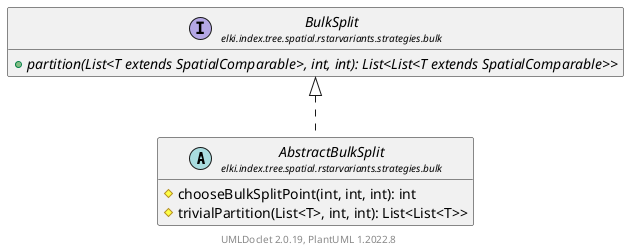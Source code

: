 @startuml
    remove .*\.(Instance|Par|Parameterizer|Factory)$
    set namespaceSeparator none
    hide empty fields
    hide empty methods

    abstract class "<size:14>AbstractBulkSplit\n<size:10>elki.index.tree.spatial.rstarvariants.strategies.bulk" as elki.index.tree.spatial.rstarvariants.strategies.bulk.AbstractBulkSplit [[AbstractBulkSplit.html]] {
        #chooseBulkSplitPoint(int, int, int): int
        #trivialPartition(List<T>, int, int): List<List<T>>
    }

    interface "<size:14>BulkSplit\n<size:10>elki.index.tree.spatial.rstarvariants.strategies.bulk" as elki.index.tree.spatial.rstarvariants.strategies.bulk.BulkSplit [[BulkSplit.html]] {
        {abstract} +partition(List<T extends SpatialComparable>, int, int): List<List<T extends SpatialComparable>>
    }

    elki.index.tree.spatial.rstarvariants.strategies.bulk.BulkSplit <|.. elki.index.tree.spatial.rstarvariants.strategies.bulk.AbstractBulkSplit

    center footer UMLDoclet 2.0.19, PlantUML 1.2022.8
@enduml
